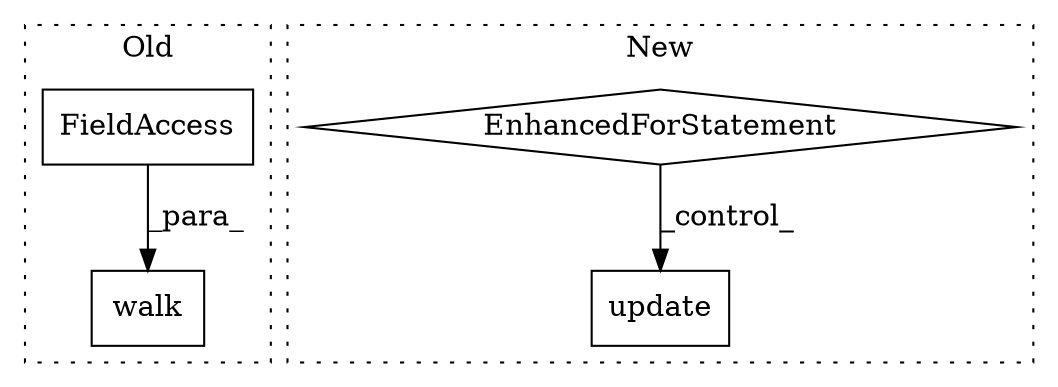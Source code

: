 digraph G {
subgraph cluster0 {
1 [label="walk" a="32" s="7091,7111" l="5,1" shape="box"];
3 [label="FieldAccess" a="22" s="7096" l="15" shape="box"];
label = "Old";
style="dotted";
}
subgraph cluster1 {
2 [label="update" a="32" s="9803,9817" l="7,1" shape="box"];
4 [label="EnhancedForStatement" a="70" s="9394,9494" l="53,2" shape="diamond"];
label = "New";
style="dotted";
}
3 -> 1 [label="_para_"];
4 -> 2 [label="_control_"];
}